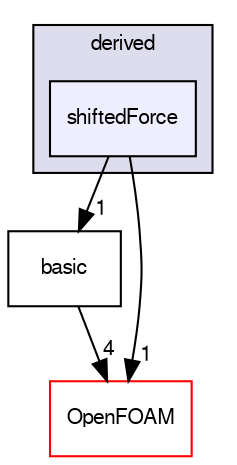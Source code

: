 digraph "src/lagrangian/molecularDynamics/potential/energyScalingFunction/derived/shiftedForce" {
  bgcolor=transparent;
  compound=true
  node [ fontsize="10", fontname="FreeSans"];
  edge [ labelfontsize="10", labelfontname="FreeSans"];
  subgraph clusterdir_0c6c913ade273243a586c25c0aaa9e89 {
    graph [ bgcolor="#ddddee", pencolor="black", label="derived" fontname="FreeSans", fontsize="10", URL="dir_0c6c913ade273243a586c25c0aaa9e89.html"]
  dir_832ffc1b982fcf11c0323e57c36baadc [shape=box, label="shiftedForce", style="filled", fillcolor="#eeeeff", pencolor="black", URL="dir_832ffc1b982fcf11c0323e57c36baadc.html"];
  }
  dir_15750015fbdfc577ed522467676388d6 [shape=box label="basic" URL="dir_15750015fbdfc577ed522467676388d6.html"];
  dir_c5473ff19b20e6ec4dfe5c310b3778a8 [shape=box label="OpenFOAM" color="red" URL="dir_c5473ff19b20e6ec4dfe5c310b3778a8.html"];
  dir_15750015fbdfc577ed522467676388d6->dir_c5473ff19b20e6ec4dfe5c310b3778a8 [headlabel="4", labeldistance=1.5 headhref="dir_001478_001732.html"];
  dir_832ffc1b982fcf11c0323e57c36baadc->dir_15750015fbdfc577ed522467676388d6 [headlabel="1", labeldistance=1.5 headhref="dir_001483_001478.html"];
  dir_832ffc1b982fcf11c0323e57c36baadc->dir_c5473ff19b20e6ec4dfe5c310b3778a8 [headlabel="1", labeldistance=1.5 headhref="dir_001483_001732.html"];
}
